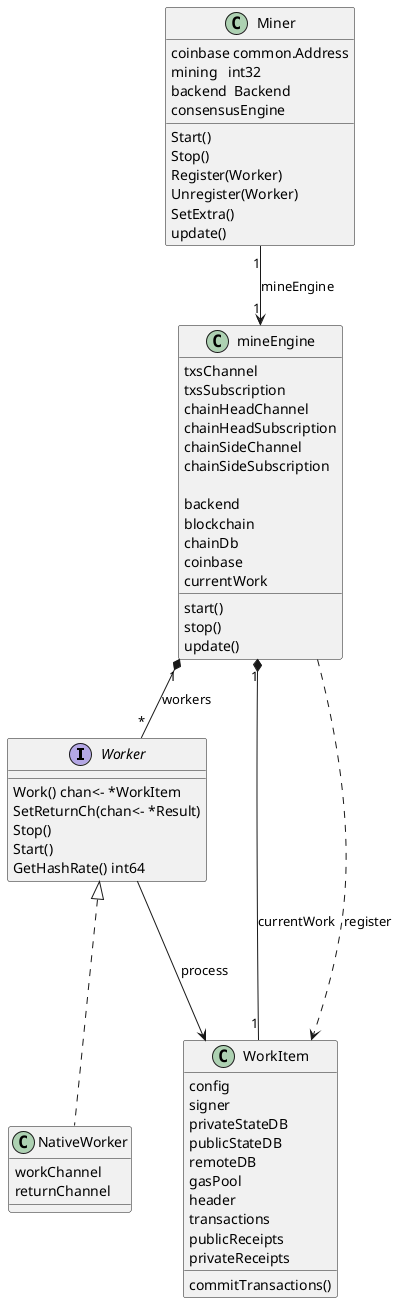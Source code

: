 @startuml

interface Worker {
	Work() chan<- *WorkItem
	SetReturnCh(chan<- *Result)
	Stop()
	Start()
	GetHashRate() int64
}

class NativeWorker {
  workChannel
  returnChannel
}

Worker  <|... NativeWorker

class mineEngine {
  txsChannel
  txsSubscription
  chainHeadChannel
  chainHeadSubscription
  chainSideChannel
  chainSideSubscription

  backend
  blockchain
  chainDb
  coinbase
  currentWork

  start()
  stop()
  update()
}

class WorkItem {
  config
  signer
  privateStateDB
  publicStateDB
  remoteDB
  gasPool
  header
  transactions
  publicReceipts
  privateReceipts

  commitTransactions()

}

mineEngine "1" *-- "*" Worker : workers
mineEngine "1" *-- "1" WorkItem : currentWork
mineEngine ...> WorkItem : register

class Miner {
  coinbase common.Address
  mining   int32
  backend  Backend
  consensusEngine

  Start()
  Stop()
  Register(Worker)
  Unregister(Worker)
  SetExtra()
  update()
}

Miner "1" --> "1" mineEngine : mineEngine

Worker ---> WorkItem : process

@enduml